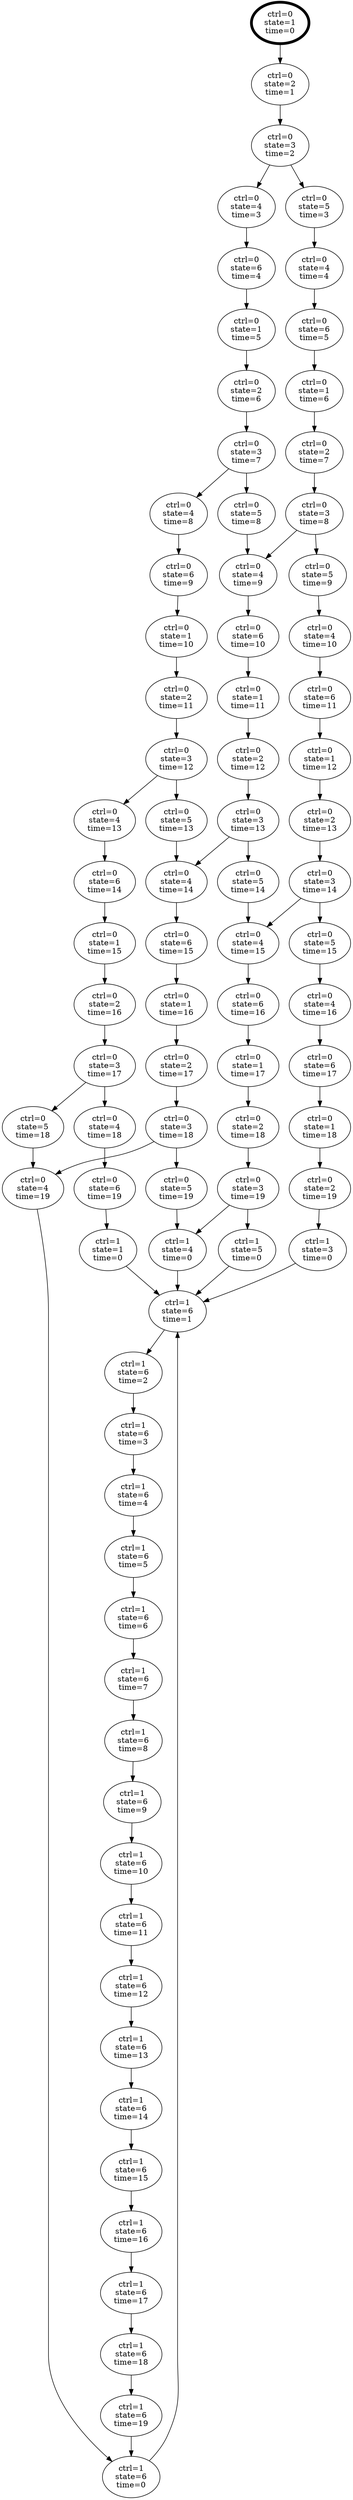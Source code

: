 digraph {
s1 [label="ctrl=0\nstate=4\ntime=16"];
s2 [label="ctrl=0\nstate=1\ntime=15"];
s3 [label="ctrl=0\nstate=5\ntime=9"];
s4 [label="ctrl=1\nstate=1\ntime=0"];
s5 [label="ctrl=0\nstate=3\ntime=8"];
s6 [label="ctrl=0\nstate=3\ntime=14"];
s7 [label="ctrl=0\nstate=3\ntime=19"];
s8 [label="ctrl=0\nstate=2\ntime=16"];
s9 [label="ctrl=0\nstate=2\ntime=17"];
s10 [label="ctrl=0\nstate=2\ntime=19"];
s11 [label="ctrl=0\nstate=6\ntime=4"];
s12 [label="ctrl=0\nstate=6\ntime=10"];
s13 [label="ctrl=0\nstate=6\ntime=9"];
s14 [label="ctrl=1\nstate=6\ntime=17"];
s15 [label="ctrl=0\nstate=6\ntime=19"];
s16 [label="ctrl=1\nstate=6\ntime=0"];
s17 [label="ctrl=0\nstate=4\ntime=18"];
s18 [label="ctrl=0\nstate=4\ntime=14"];
s19 [label="ctrl=0\nstate=6\ntime=15"];
s20 [label="ctrl=0\nstate=4\ntime=9"];
s21 [label="ctrl=0\nstate=4\ntime=3"];
s22 [label="ctrl=1\nstate=6\ntime=11"];
s23 [label="ctrl=1\nstate=6\ntime=16"];
s24 [label="ctrl=1\nstate=6\ntime=10"];
s25 [label="ctrl=0\nstate=2\ntime=11"];
s26 [label="ctrl=1\nstate=6\ntime=9"];
s27 [label="ctrl=0\nstate=1\ntime=10"];
s28 [label="ctrl=0\nstate=1\ntime=12"];
s29 [label="ctrl=0\nstate=1\ntime=17"];
s30 [label="ctrl=0\nstate=1\ntime=11"];
s31 [label="ctrl=0\nstate=3\ntime=12"];
s32 [label="ctrl=0\nstate=5\ntime=18"];
s33 [label="ctrl=0\nstate=3\ntime=2"];
s34 [label="ctrl=0\nstate=3\ntime=13"];
s35 [label="ctrl=0\nstate=3\ntime=7"];
s36 [label="ctrl=0\nstate=2\ntime=12"];
s37 [label="ctrl=0\nstate=6\ntime=14"];
s38 [label="ctrl=1\nstate=6\ntime=3"];
s39 [label="ctrl=1\nstate=6\ntime=15"];
s40 [label="ctrl=1\nstate=6\ntime=14"];
s41 [label="ctrl=1\nstate=6\ntime=13"];
s42 [label="ctrl=0\nstate=4\ntime=13"];
s43 [label="ctrl=0\nstate=4\ntime=19"];
s44 [label="ctrl=1\nstate=6\ntime=12"];
s45 [label="ctrl=1\nstate=6\ntime=4"];
s46 [label="ctrl=1\nstate=6\ntime=18"];
s47 [label="ctrl=1\nstate=6\ntime=7"];
s48 [label="ctrl=0\nstate=2\ntime=13"];
s49 [label="ctrl=1\nstate=6\ntime=6"];
s50 [label="ctrl=1\nstate=6\ntime=5"];
s51 [label="ctrl=0\nstate=6\ntime=16"];
s52 [label="ctrl=0\nstate=1\ntime=16"];
s53 [label="ctrl=0\nstate=1\ntime=0",penwidth=5];
s54 [label="ctrl=0\nstate=1\ntime=5"];
s55 [label="ctrl=0\nstate=5\ntime=14"];
s56 [label="ctrl=0\nstate=5\ntime=19"];
s57 [label="ctrl=0\nstate=5\ntime=15"];
s58 [label="ctrl=0\nstate=5\ntime=8"];
s59 [label="ctrl=0\nstate=3\ntime=18"];
s60 [label="ctrl=0\nstate=3\ntime=17"];
s61 [label="ctrl=0\nstate=2\ntime=18"];
s62 [label="ctrl=0\nstate=4\ntime=15"];
s63 [label="ctrl=1\nstate=6\ntime=19"];
s64 [label="ctrl=0\nstate=2\ntime=1"];
s65 [label="ctrl=0\nstate=1\ntime=18"];
s66 [label="ctrl=0\nstate=1\ntime=6"];
s67 [label="ctrl=0\nstate=5\ntime=13"];
s68 [label="ctrl=0\nstate=5\ntime=3"];
s69 [label="ctrl=1\nstate=5\ntime=0"];
s70 [label="ctrl=1\nstate=3\ntime=0"];
s71 [label="ctrl=0\nstate=2\ntime=6"];
s72 [label="ctrl=0\nstate=2\ntime=7"];
s73 [label="ctrl=0\nstate=6\ntime=17"];
s74 [label="ctrl=0\nstate=6\ntime=5"];
s75 [label="ctrl=0\nstate=4\ntime=4"];
s76 [label="ctrl=0\nstate=4\ntime=10"];
s77 [label="ctrl=1\nstate=6\ntime=1"];
s78 [label="ctrl=0\nstate=6\ntime=11"];
s79 [label="ctrl=0\nstate=4\ntime=8"];
s80 [label="ctrl=1\nstate=4\ntime=0"];
s81 [label="ctrl=1\nstate=6\ntime=8"];
s82 [label="ctrl=1\nstate=6\ntime=2"];
s67->s18 ;
s45->s50 ;
s23->s14 ;
s37->s2 ;
s60->s17 ;
s59->s43 ;
s80->s77 ;
s36->s34 ;
s44->s41 ;
s49->s47 ;
s22->s44 ;
s24->s22 ;
s26->s24 ;
s40->s39 ;
s47->s81 ;
s50->s49 ;
s41->s40 ;
s51->s29 ;
s69->s77 ;
s7->s69 ;
s17->s15 ;
s29->s61 ;
s39->s23 ;
s56->s80 ;
s60->s32 ;
s77->s82 ;
s48->s6 ;
s35->s79 ;
s8->s60 ;
s5->s20 ;
s31->s67 ;
s6->s57 ;
s42->s37 ;
s18->s19 ;
s31->s42 ;
s33->s68 ;
s7->s80 ;
s68->s75 ;
s59->s56 ;
s63->s16 ;
s66->s72 ;
s74->s66 ;
s4->s77 ;
s15->s4 ;
s6->s62 ;
s73->s65 ;
s64->s33 ;
s65->s10 ;
s28->s48 ;
s11->s54 ;
s43->s16 ;
s46->s63 ;
s55->s62 ;
s32->s43 ;
s9->s59 ;
s1->s73 ;
s16->s77 ;
s12->s30 ;
s75->s74 ;
s82->s38 ;
s62->s51 ;
s38->s45 ;
s58->s20 ;
s5->s3 ;
s2->s8 ;
s25->s31 ;
s33->s21 ;
s34->s18 ;
s79->s13 ;
s19->s52 ;
s20->s12 ;
s52->s9 ;
s71->s35 ;
s76->s78 ;
s21->s11 ;
s78->s28 ;
s54->s71 ;
s13->s27 ;
s14->s46 ;
s3->s76 ;
s30->s36 ;
s53->s64 ;
s27->s25 ;
s57->s1 ;
s81->s26 ;
s70->s77 ;
s10->s70 ;
s34->s55 ;
s35->s58 ;
s72->s5 ;
s61->s7 ;
}
